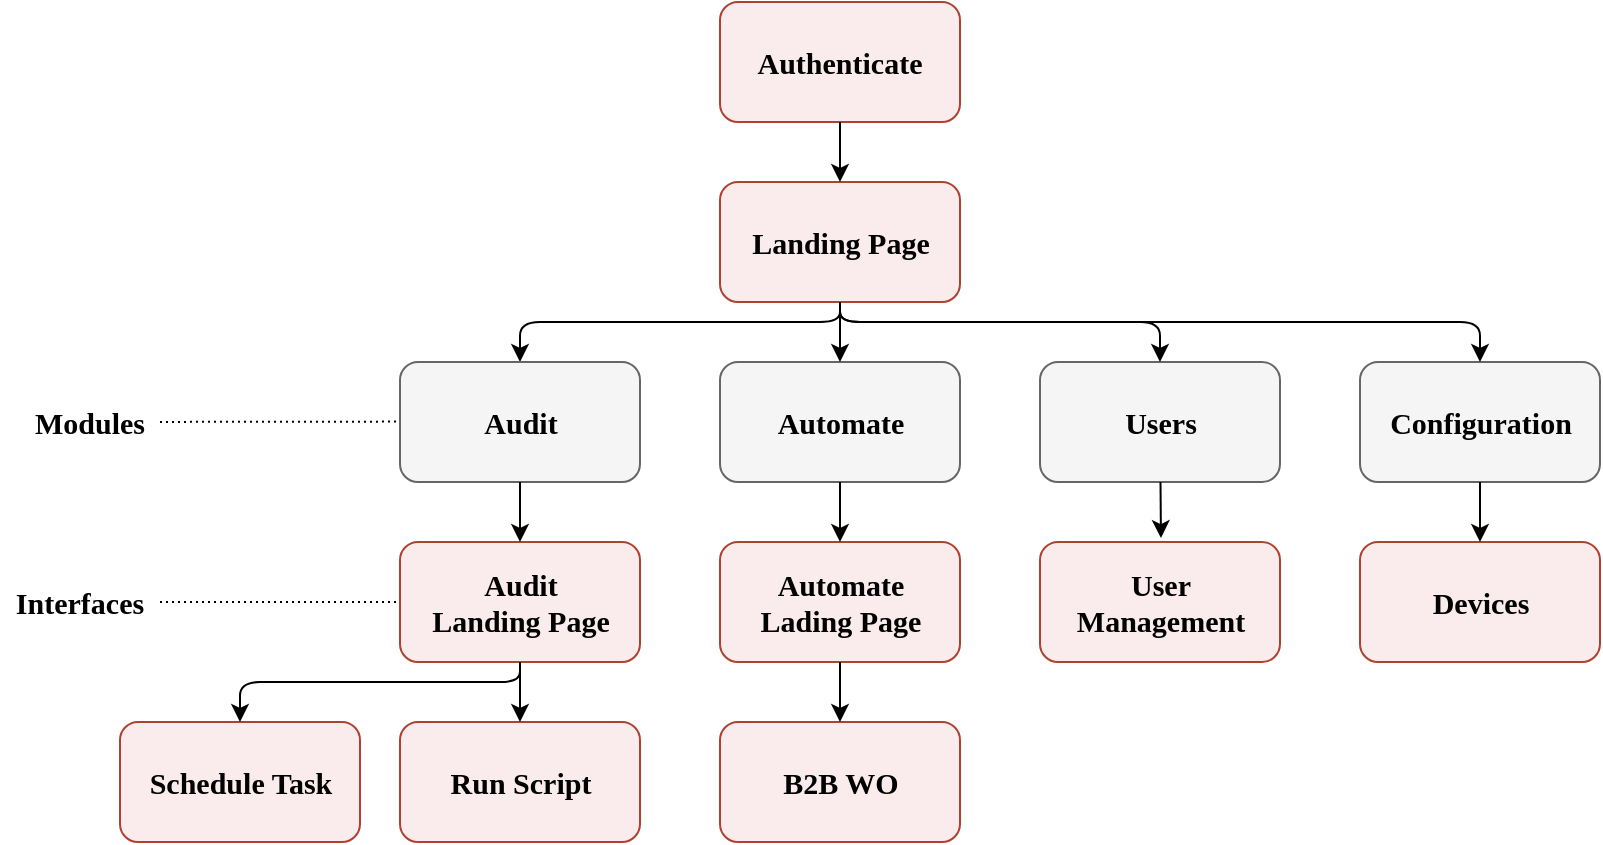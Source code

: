 <mxfile version="13.6.6" type="github">
  <diagram id="QoUyzWgnBJ4p2HtTW-oU" name="Page-1">
    <mxGraphModel dx="1221" dy="587" grid="1" gridSize="10" guides="1" tooltips="1" connect="1" arrows="1" fold="1" page="1" pageScale="1" pageWidth="1100" pageHeight="850" math="0" shadow="0" extFonts="Old Standard TT^https://fonts.googleapis.com/css?family=Old+Standard+TT">
      <root>
        <mxCell id="0" />
        <mxCell id="1" parent="0" />
        <mxCell id="mUP7ldSw4wLbzRb6OegH-2" value="" style="rounded=1;whiteSpace=wrap;html=1;strokeColor=#ae4132;fillColor=#FAEBED;" vertex="1" parent="1">
          <mxGeometry x="380" y="50" width="120" height="60" as="geometry" />
        </mxCell>
        <mxCell id="mUP7ldSw4wLbzRb6OegH-3" value="" style="rounded=1;whiteSpace=wrap;html=1;strokeColor=#ae4132;fillColor=#FAEBED;" vertex="1" parent="1">
          <mxGeometry x="380" y="140" width="120" height="60" as="geometry" />
        </mxCell>
        <mxCell id="mUP7ldSw4wLbzRb6OegH-4" value="" style="rounded=1;whiteSpace=wrap;html=1;strokeColor=#ae4132;fillColor=#FAEBED;" vertex="1" parent="1">
          <mxGeometry x="220" y="320" width="120" height="60" as="geometry" />
        </mxCell>
        <mxCell id="mUP7ldSw4wLbzRb6OegH-5" value="" style="rounded=1;whiteSpace=wrap;html=1;fillColor=#f5f5f5;strokeColor=#666666;fontColor=#333333;" vertex="1" parent="1">
          <mxGeometry x="380" y="230" width="120" height="60" as="geometry" />
        </mxCell>
        <mxCell id="mUP7ldSw4wLbzRb6OegH-6" value="" style="rounded=1;whiteSpace=wrap;html=1;fillColor=#f5f5f5;strokeColor=#666666;fontColor=#333333;" vertex="1" parent="1">
          <mxGeometry x="540" y="230" width="120" height="60" as="geometry" />
        </mxCell>
        <mxCell id="mUP7ldSw4wLbzRb6OegH-7" value="" style="rounded=1;whiteSpace=wrap;html=1;fillColor=#f5f5f5;strokeColor=#666666;fontColor=#333333;" vertex="1" parent="1">
          <mxGeometry x="700" y="230" width="120" height="60" as="geometry" />
        </mxCell>
        <mxCell id="mUP7ldSw4wLbzRb6OegH-10" value="" style="rounded=1;whiteSpace=wrap;html=1;strokeColor=#ae4132;fillColor=#FAEBED;" vertex="1" parent="1">
          <mxGeometry x="220" y="410" width="120" height="60" as="geometry" />
        </mxCell>
        <mxCell id="mUP7ldSw4wLbzRb6OegH-11" value="" style="rounded=1;whiteSpace=wrap;html=1;strokeColor=#ae4132;fillColor=#FAEBED;" vertex="1" parent="1">
          <mxGeometry x="380" y="320" width="120" height="60" as="geometry" />
        </mxCell>
        <mxCell id="mUP7ldSw4wLbzRb6OegH-12" value="" style="rounded=1;whiteSpace=wrap;html=1;strokeColor=#ae4132;fillColor=#FAEBED;" vertex="1" parent="1">
          <mxGeometry x="540" y="320" width="120" height="60" as="geometry" />
        </mxCell>
        <mxCell id="mUP7ldSw4wLbzRb6OegH-13" value="" style="rounded=1;whiteSpace=wrap;html=1;strokeColor=#ae4132;fillColor=#FAEBED;" vertex="1" parent="1">
          <mxGeometry x="700" y="320" width="120" height="60" as="geometry" />
        </mxCell>
        <mxCell id="mUP7ldSw4wLbzRb6OegH-14" value="" style="rounded=1;whiteSpace=wrap;html=1;strokeColor=#ae4132;fillColor=#FAEBED;" vertex="1" parent="1">
          <mxGeometry x="80" y="410" width="120" height="60" as="geometry" />
        </mxCell>
        <mxCell id="mUP7ldSw4wLbzRb6OegH-15" value="" style="endArrow=classic;html=1;entryX=0.5;entryY=0;entryDx=0;entryDy=0;exitX=0.5;exitY=1;exitDx=0;exitDy=0;" edge="1" parent="1" source="mUP7ldSw4wLbzRb6OegH-2" target="mUP7ldSw4wLbzRb6OegH-3">
          <mxGeometry width="50" height="50" relative="1" as="geometry">
            <mxPoint x="280" y="170" as="sourcePoint" />
            <mxPoint x="330" y="120" as="targetPoint" />
          </mxGeometry>
        </mxCell>
        <mxCell id="mUP7ldSw4wLbzRb6OegH-16" value="" style="endArrow=classic;html=1;exitX=0.5;exitY=1;exitDx=0;exitDy=0;entryX=0.5;entryY=0;entryDx=0;entryDy=0;" edge="1" parent="1" source="mUP7ldSw4wLbzRb6OegH-3" target="mUP7ldSw4wLbzRb6OegH-40">
          <mxGeometry width="50" height="50" relative="1" as="geometry">
            <mxPoint x="250" y="180" as="sourcePoint" />
            <mxPoint x="280" y="220" as="targetPoint" />
            <Array as="points">
              <mxPoint x="440" y="210" />
              <mxPoint x="280" y="210" />
            </Array>
          </mxGeometry>
        </mxCell>
        <mxCell id="mUP7ldSw4wLbzRb6OegH-19" value="" style="endArrow=classic;html=1;exitX=0.5;exitY=1;exitDx=0;exitDy=0;entryX=0.5;entryY=0;entryDx=0;entryDy=0;" edge="1" parent="1" source="mUP7ldSw4wLbzRb6OegH-3" target="mUP7ldSw4wLbzRb6OegH-5">
          <mxGeometry width="50" height="50" relative="1" as="geometry">
            <mxPoint x="510" y="210" as="sourcePoint" />
            <mxPoint x="560" y="160" as="targetPoint" />
          </mxGeometry>
        </mxCell>
        <mxCell id="mUP7ldSw4wLbzRb6OegH-20" value="" style="endArrow=classic;html=1;exitX=0.5;exitY=1;exitDx=0;exitDy=0;entryX=0.5;entryY=0;entryDx=0;entryDy=0;" edge="1" parent="1" source="mUP7ldSw4wLbzRb6OegH-3" target="mUP7ldSw4wLbzRb6OegH-6">
          <mxGeometry width="50" height="50" relative="1" as="geometry">
            <mxPoint x="590" y="170" as="sourcePoint" />
            <mxPoint x="640" y="120" as="targetPoint" />
            <Array as="points">
              <mxPoint x="440" y="210" />
              <mxPoint x="600" y="210" />
            </Array>
          </mxGeometry>
        </mxCell>
        <mxCell id="mUP7ldSw4wLbzRb6OegH-21" value="" style="endArrow=classic;html=1;entryX=0.5;entryY=0;entryDx=0;entryDy=0;exitX=0.5;exitY=1;exitDx=0;exitDy=0;" edge="1" parent="1" source="mUP7ldSw4wLbzRb6OegH-3" target="mUP7ldSw4wLbzRb6OegH-7">
          <mxGeometry width="50" height="50" relative="1" as="geometry">
            <mxPoint x="550" y="200" as="sourcePoint" />
            <mxPoint x="600" y="150" as="targetPoint" />
            <Array as="points">
              <mxPoint x="440" y="210" />
              <mxPoint x="760" y="210" />
            </Array>
          </mxGeometry>
        </mxCell>
        <mxCell id="mUP7ldSw4wLbzRb6OegH-22" value="" style="endArrow=classic;html=1;exitX=0.5;exitY=1;exitDx=0;exitDy=0;" edge="1" parent="1" source="mUP7ldSw4wLbzRb6OegH-5" target="mUP7ldSw4wLbzRb6OegH-11">
          <mxGeometry width="50" height="50" relative="1" as="geometry">
            <mxPoint x="330" y="340" as="sourcePoint" />
            <mxPoint x="380" y="290" as="targetPoint" />
          </mxGeometry>
        </mxCell>
        <mxCell id="mUP7ldSw4wLbzRb6OegH-24" value="" style="endArrow=classic;html=1;entryX=0.504;entryY=-0.033;entryDx=0;entryDy=0;entryPerimeter=0;" edge="1" parent="1" source="mUP7ldSw4wLbzRb6OegH-6" target="mUP7ldSw4wLbzRb6OegH-12">
          <mxGeometry width="50" height="50" relative="1" as="geometry">
            <mxPoint x="550" y="350" as="sourcePoint" />
            <mxPoint x="600" y="300" as="targetPoint" />
          </mxGeometry>
        </mxCell>
        <mxCell id="mUP7ldSw4wLbzRb6OegH-25" value="" style="endArrow=classic;html=1;exitX=0.5;exitY=1;exitDx=0;exitDy=0;" edge="1" parent="1" source="mUP7ldSw4wLbzRb6OegH-7" target="mUP7ldSw4wLbzRb6OegH-13">
          <mxGeometry width="50" height="50" relative="1" as="geometry">
            <mxPoint x="660" y="360" as="sourcePoint" />
            <mxPoint x="710" y="310" as="targetPoint" />
          </mxGeometry>
        </mxCell>
        <mxCell id="mUP7ldSw4wLbzRb6OegH-26" value="" style="endArrow=classic;html=1;exitX=0.5;exitY=1;exitDx=0;exitDy=0;" edge="1" parent="1" source="mUP7ldSw4wLbzRb6OegH-4" target="mUP7ldSw4wLbzRb6OegH-10">
          <mxGeometry width="50" height="50" relative="1" as="geometry">
            <mxPoint x="170" y="280" as="sourcePoint" />
            <mxPoint x="220" y="230" as="targetPoint" />
          </mxGeometry>
        </mxCell>
        <mxCell id="mUP7ldSw4wLbzRb6OegH-27" value="" style="endArrow=classic;html=1;exitX=0.5;exitY=1;exitDx=0;exitDy=0;entryX=0.5;entryY=0;entryDx=0;entryDy=0;" edge="1" parent="1" source="mUP7ldSw4wLbzRb6OegH-4" target="mUP7ldSw4wLbzRb6OegH-14">
          <mxGeometry width="50" height="50" relative="1" as="geometry">
            <mxPoint x="60" y="360" as="sourcePoint" />
            <mxPoint x="110" y="310" as="targetPoint" />
            <Array as="points">
              <mxPoint x="280" y="390" />
              <mxPoint x="140" y="390" />
            </Array>
          </mxGeometry>
        </mxCell>
        <mxCell id="mUP7ldSw4wLbzRb6OegH-28" style="edgeStyle=orthogonalEdgeStyle;rounded=0;orthogonalLoop=1;jettySize=auto;html=1;exitX=0.5;exitY=1;exitDx=0;exitDy=0;" edge="1" parent="1">
          <mxGeometry relative="1" as="geometry">
            <mxPoint x="60" y="270" as="sourcePoint" />
            <mxPoint x="60" y="270" as="targetPoint" />
          </mxGeometry>
        </mxCell>
        <mxCell id="mUP7ldSw4wLbzRb6OegH-29" value="&lt;font face=&quot;Old Standard TT&quot; style=&quot;font-size: 15px&quot;&gt;Authenticate&lt;/font&gt;" style="text;html=1;strokeColor=none;fillColor=none;align=center;verticalAlign=middle;whiteSpace=wrap;rounded=0;fontStyle=1;" vertex="1" parent="1">
          <mxGeometry x="395" y="70" width="90" height="20" as="geometry" />
        </mxCell>
        <mxCell id="mUP7ldSw4wLbzRb6OegH-30" value="&lt;font face=&quot;Old Standard TT&quot; style=&quot;font-size: 15px&quot;&gt;Landing Page&lt;/font&gt;" style="text;html=1;strokeColor=none;fillColor=none;align=center;verticalAlign=middle;whiteSpace=wrap;rounded=0;fontStyle=1;" vertex="1" parent="1">
          <mxGeometry x="387.5" y="160" width="105" height="20" as="geometry" />
        </mxCell>
        <mxCell id="mUP7ldSw4wLbzRb6OegH-31" value="&lt;font face=&quot;Old Standard TT&quot; style=&quot;font-size: 15px&quot;&gt;Audit &lt;br&gt;Landing Page&lt;/font&gt;" style="text;html=1;strokeColor=none;fillColor=none;align=center;verticalAlign=middle;whiteSpace=wrap;rounded=0;fontStyle=1;" vertex="1" parent="1">
          <mxGeometry x="227.5" y="340" width="105" height="20" as="geometry" />
        </mxCell>
        <mxCell id="mUP7ldSw4wLbzRb6OegH-32" value="&lt;font face=&quot;Old Standard TT&quot; style=&quot;font-size: 15px&quot;&gt;Automate&lt;/font&gt;" style="text;html=1;strokeColor=none;fillColor=none;align=center;verticalAlign=middle;whiteSpace=wrap;rounded=0;fontStyle=1;" vertex="1" parent="1">
          <mxGeometry x="387.5" y="250" width="105" height="20" as="geometry" />
        </mxCell>
        <mxCell id="mUP7ldSw4wLbzRb6OegH-33" value="&lt;font face=&quot;Old Standard TT&quot;&gt;&lt;span style=&quot;font-size: 15px&quot;&gt;Users&lt;/span&gt;&lt;/font&gt;" style="text;html=1;strokeColor=none;fillColor=none;align=center;verticalAlign=middle;whiteSpace=wrap;rounded=0;fontStyle=1;" vertex="1" parent="1">
          <mxGeometry x="547.5" y="250" width="105" height="20" as="geometry" />
        </mxCell>
        <mxCell id="mUP7ldSw4wLbzRb6OegH-34" value="&lt;font face=&quot;Old Standard TT&quot;&gt;&lt;span style=&quot;font-size: 15px&quot;&gt;Configuration&lt;/span&gt;&lt;/font&gt;" style="text;html=1;strokeColor=none;fillColor=none;align=center;verticalAlign=middle;whiteSpace=wrap;rounded=0;fontStyle=1;" vertex="1" parent="1">
          <mxGeometry x="707.5" y="250" width="105" height="20" as="geometry" />
        </mxCell>
        <mxCell id="mUP7ldSw4wLbzRb6OegH-35" value="&lt;font face=&quot;Old Standard TT&quot; style=&quot;font-size: 15px&quot;&gt;Schedule Task&lt;/font&gt;" style="text;html=1;strokeColor=none;fillColor=none;align=center;verticalAlign=middle;whiteSpace=wrap;rounded=0;fontStyle=1;" vertex="1" parent="1">
          <mxGeometry x="87.5" y="430" width="105" height="20" as="geometry" />
        </mxCell>
        <mxCell id="mUP7ldSw4wLbzRb6OegH-36" value="&lt;font face=&quot;Old Standard TT&quot;&gt;&lt;span style=&quot;font-size: 15px&quot;&gt;Run Script&lt;/span&gt;&lt;/font&gt;" style="text;html=1;strokeColor=none;fillColor=none;align=center;verticalAlign=middle;whiteSpace=wrap;rounded=0;fontStyle=1;" vertex="1" parent="1">
          <mxGeometry x="227.5" y="430" width="105" height="20" as="geometry" />
        </mxCell>
        <mxCell id="mUP7ldSw4wLbzRb6OegH-37" value="&lt;font face=&quot;Old Standard TT&quot; style=&quot;font-size: 15px&quot;&gt;Automate Lading Page&lt;/font&gt;" style="text;html=1;strokeColor=none;fillColor=none;align=center;verticalAlign=middle;whiteSpace=wrap;rounded=0;fontStyle=1;" vertex="1" parent="1">
          <mxGeometry x="387.5" y="335" width="105" height="30" as="geometry" />
        </mxCell>
        <mxCell id="mUP7ldSw4wLbzRb6OegH-38" value="&lt;font face=&quot;Old Standard TT&quot; style=&quot;font-size: 15px&quot;&gt;User Management&lt;/font&gt;" style="text;html=1;strokeColor=none;fillColor=none;align=center;verticalAlign=middle;whiteSpace=wrap;rounded=0;fontStyle=1;" vertex="1" parent="1">
          <mxGeometry x="547.5" y="340" width="105" height="20" as="geometry" />
        </mxCell>
        <mxCell id="mUP7ldSw4wLbzRb6OegH-39" value="&lt;font face=&quot;Old Standard TT&quot; style=&quot;font-size: 15px&quot;&gt;Devices&lt;/font&gt;" style="text;html=1;strokeColor=none;fillColor=none;align=center;verticalAlign=middle;whiteSpace=wrap;rounded=0;fontStyle=1;" vertex="1" parent="1">
          <mxGeometry x="707.5" y="340" width="105" height="20" as="geometry" />
        </mxCell>
        <mxCell id="mUP7ldSw4wLbzRb6OegH-40" value="" style="rounded=1;whiteSpace=wrap;html=1;fillColor=#f5f5f5;strokeColor=#666666;fontColor=#333333;" vertex="1" parent="1">
          <mxGeometry x="220" y="230" width="120" height="60" as="geometry" />
        </mxCell>
        <mxCell id="mUP7ldSw4wLbzRb6OegH-41" value="&lt;font face=&quot;Old Standard TT&quot; style=&quot;font-size: 15px&quot;&gt;Audit&lt;/font&gt;" style="text;html=1;strokeColor=none;fillColor=none;align=center;verticalAlign=middle;whiteSpace=wrap;rounded=0;fontStyle=1;" vertex="1" parent="1">
          <mxGeometry x="227.5" y="250" width="105" height="20" as="geometry" />
        </mxCell>
        <mxCell id="mUP7ldSw4wLbzRb6OegH-42" value="" style="rounded=1;whiteSpace=wrap;html=1;strokeColor=#ae4132;fillColor=#FAEBED;" vertex="1" parent="1">
          <mxGeometry x="380" y="410" width="120" height="60" as="geometry" />
        </mxCell>
        <mxCell id="mUP7ldSw4wLbzRb6OegH-43" value="&lt;font face=&quot;Old Standard TT&quot; style=&quot;font-size: 15px&quot;&gt;B2B WO&lt;/font&gt;" style="text;html=1;strokeColor=none;fillColor=none;align=center;verticalAlign=middle;whiteSpace=wrap;rounded=0;fontStyle=1;" vertex="1" parent="1">
          <mxGeometry x="387.5" y="430" width="105" height="20" as="geometry" />
        </mxCell>
        <mxCell id="mUP7ldSw4wLbzRb6OegH-44" value="" style="endArrow=classic;html=1;exitX=0.5;exitY=1;exitDx=0;exitDy=0;" edge="1" parent="1" source="mUP7ldSw4wLbzRb6OegH-11" target="mUP7ldSw4wLbzRb6OegH-42">
          <mxGeometry width="50" height="50" relative="1" as="geometry">
            <mxPoint x="590" y="480" as="sourcePoint" />
            <mxPoint x="640" y="430" as="targetPoint" />
          </mxGeometry>
        </mxCell>
        <mxCell id="mUP7ldSw4wLbzRb6OegH-45" value="" style="endArrow=classic;html=1;exitX=0.5;exitY=1;exitDx=0;exitDy=0;entryX=0.5;entryY=0;entryDx=0;entryDy=0;" edge="1" parent="1" source="mUP7ldSw4wLbzRb6OegH-40" target="mUP7ldSw4wLbzRb6OegH-4">
          <mxGeometry width="50" height="50" relative="1" as="geometry">
            <mxPoint x="90" y="350" as="sourcePoint" />
            <mxPoint x="140" y="300" as="targetPoint" />
          </mxGeometry>
        </mxCell>
        <mxCell id="mUP7ldSw4wLbzRb6OegH-47" value="&lt;font face=&quot;Old Standard TT&quot; style=&quot;font-size: 15px&quot;&gt;Modules&lt;/font&gt;" style="text;html=1;strokeColor=none;fillColor=none;align=center;verticalAlign=middle;whiteSpace=wrap;rounded=0;fontStyle=1;" vertex="1" parent="1">
          <mxGeometry x="30" y="250" width="70" height="20" as="geometry" />
        </mxCell>
        <mxCell id="mUP7ldSw4wLbzRb6OegH-48" value="&lt;font face=&quot;Old Standard TT&quot; style=&quot;font-size: 15px&quot;&gt;Interfaces&lt;/font&gt;" style="text;html=1;strokeColor=none;fillColor=none;align=center;verticalAlign=middle;whiteSpace=wrap;rounded=0;fontStyle=1;" vertex="1" parent="1">
          <mxGeometry x="20" y="340" width="80" height="20" as="geometry" />
        </mxCell>
        <mxCell id="mUP7ldSw4wLbzRb6OegH-49" value="" style="endArrow=none;dashed=1;html=1;strokeWidth=1;fontColor=#FFFFFF;dashPattern=1 2;entryX=0;entryY=0.5;entryDx=0;entryDy=0;exitX=1;exitY=0.5;exitDx=0;exitDy=0;" edge="1" parent="1" source="mUP7ldSw4wLbzRb6OegH-48" target="mUP7ldSw4wLbzRb6OegH-4">
          <mxGeometry width="50" height="50" relative="1" as="geometry">
            <mxPoint x="130" y="350" as="sourcePoint" />
            <mxPoint x="210" y="260" as="targetPoint" />
          </mxGeometry>
        </mxCell>
        <mxCell id="mUP7ldSw4wLbzRb6OegH-50" value="" style="endArrow=none;dashed=1;html=1;strokeWidth=1;fontColor=#FFFFFF;dashPattern=1 2;entryX=0;entryY=0.5;entryDx=0;entryDy=0;" edge="1" parent="1" source="mUP7ldSw4wLbzRb6OegH-47">
          <mxGeometry width="50" height="50" relative="1" as="geometry">
            <mxPoint x="130" y="259.8" as="sourcePoint" />
            <mxPoint x="220" y="259.8" as="targetPoint" />
          </mxGeometry>
        </mxCell>
      </root>
    </mxGraphModel>
  </diagram>
</mxfile>
